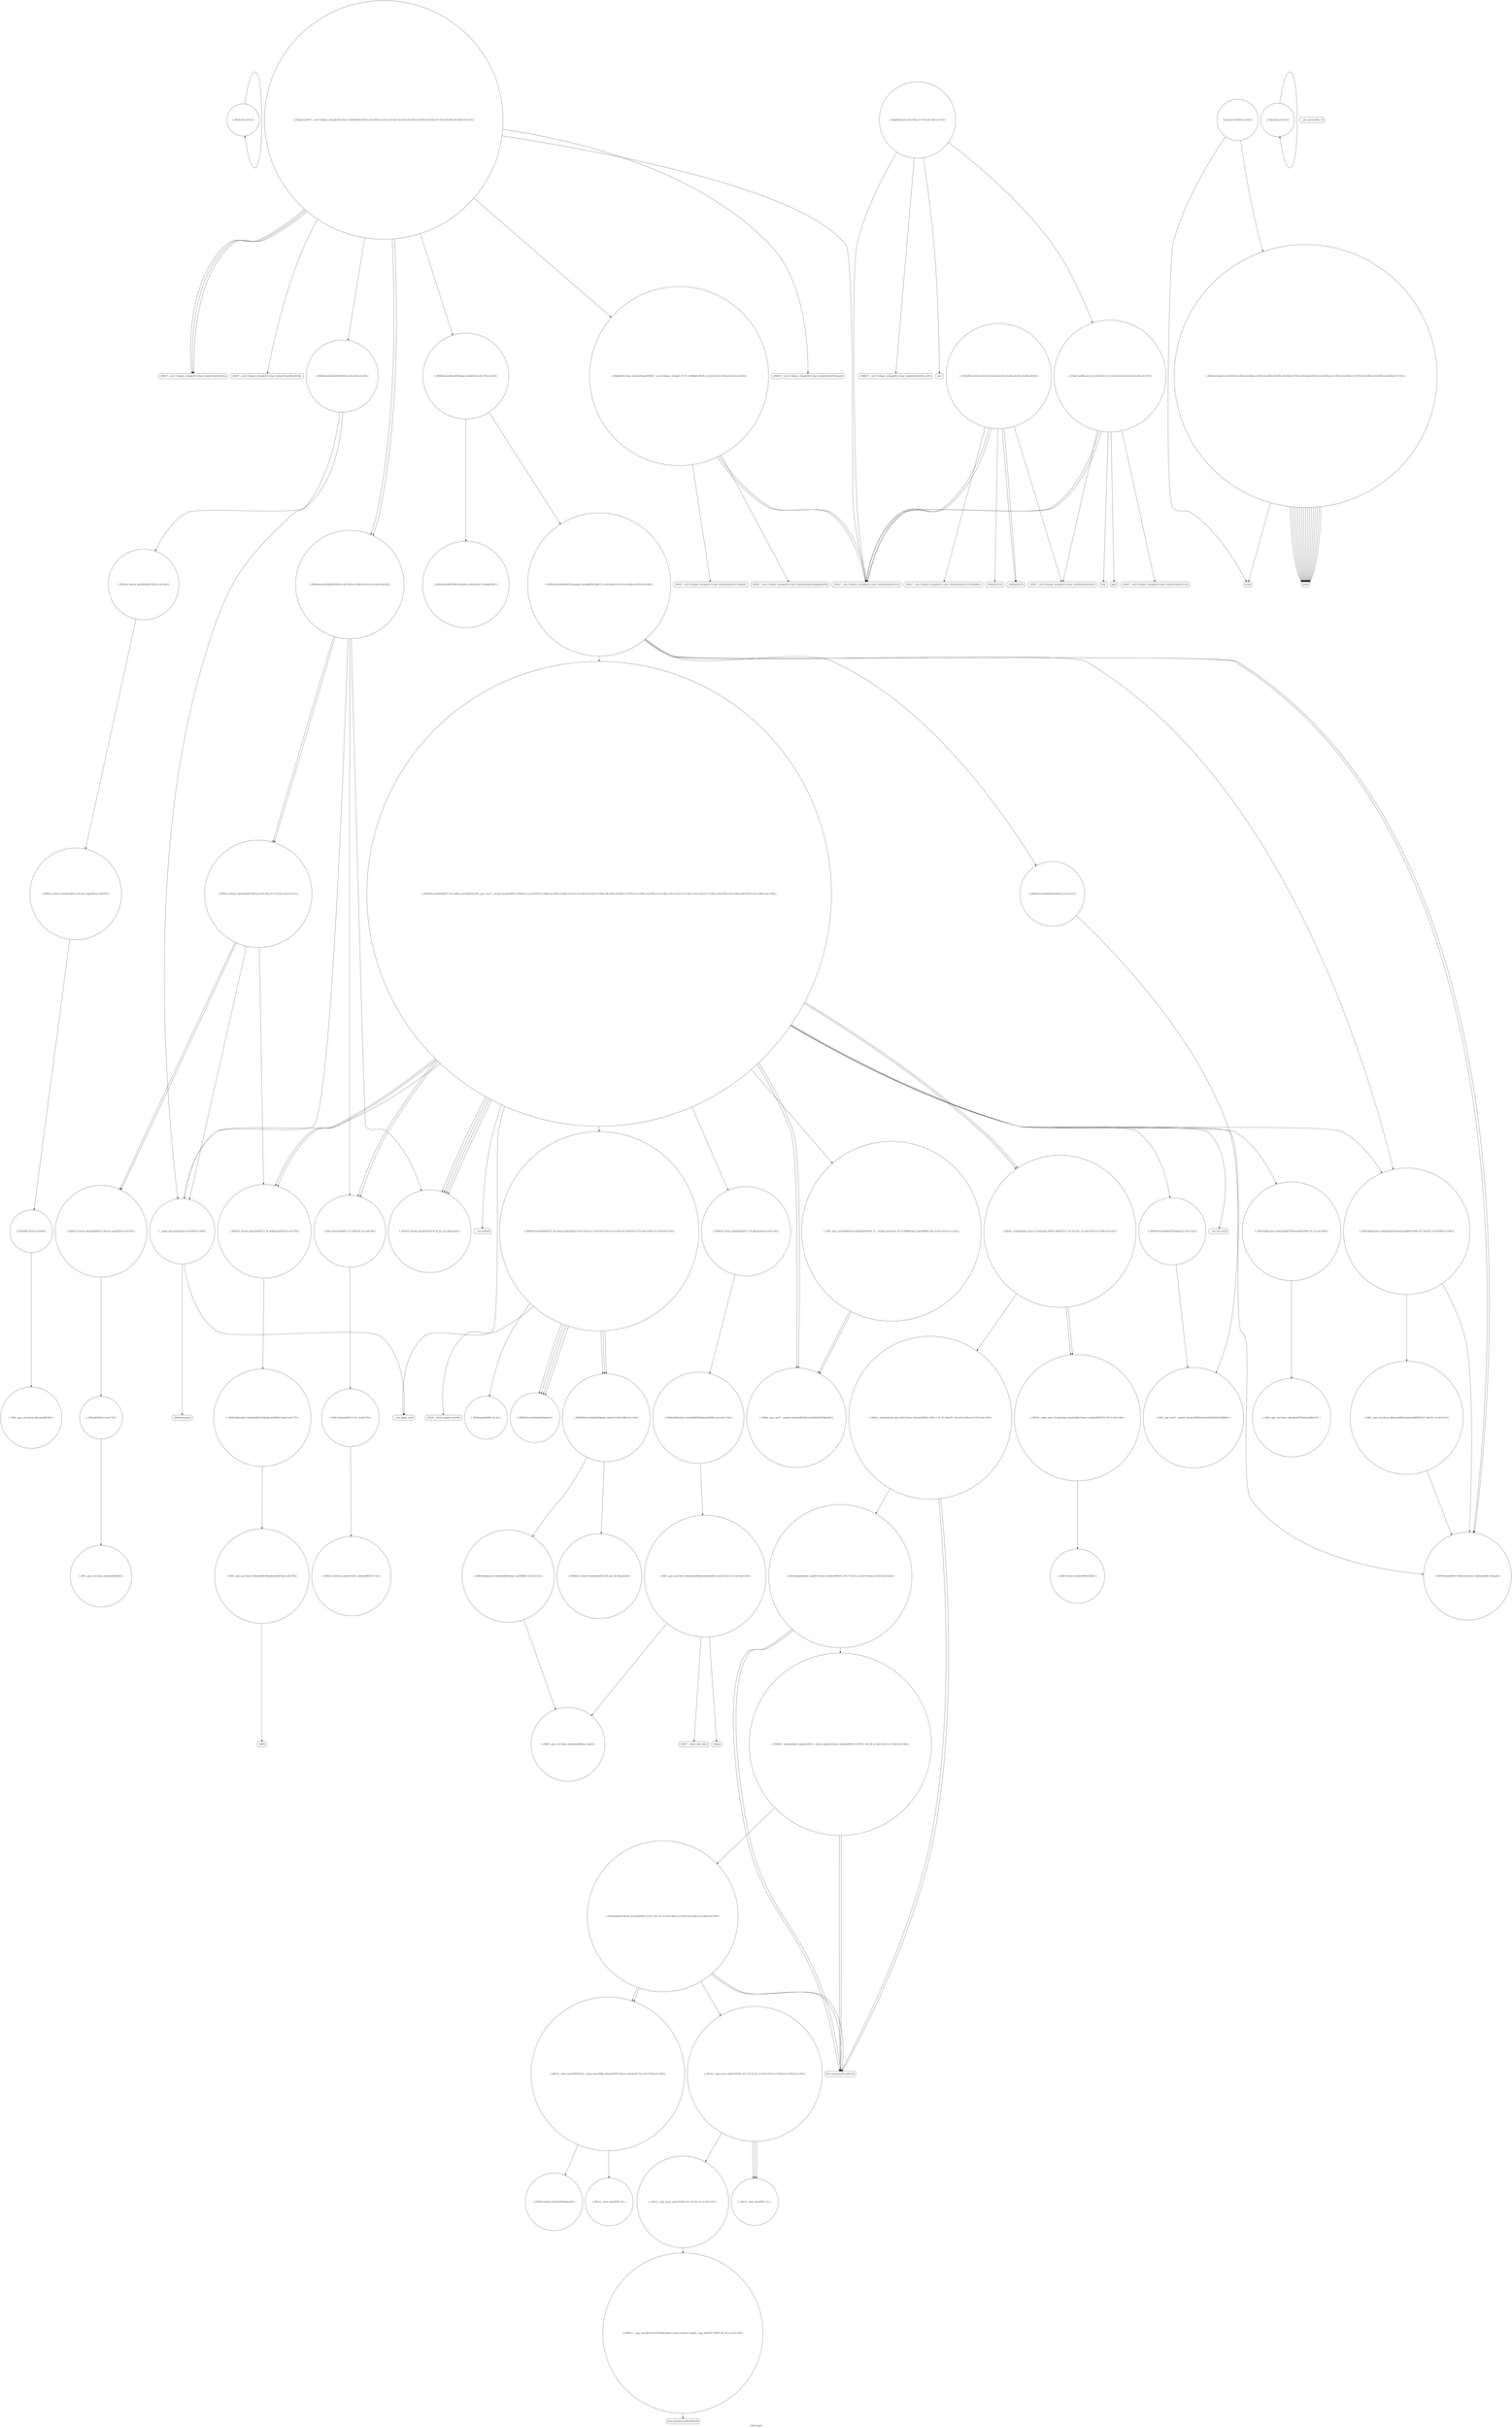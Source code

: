 digraph "Call Graph" {
	label="Call Graph";

	Node0x56511f806d50 [shape=record,shape=circle,label="{_Z4bitcx|{<s0>1}}"];
	Node0x56511f806d50:s0 -> Node0x56511f806d50[color=black];
	Node0x56511f8083d0 [shape=record,shape=circle,label="{_ZN9__gnu_cxx13new_allocatorIiE10deallocateEPim|{<s0>78}}"];
	Node0x56511f8083d0:s0 -> Node0x56511f808450[color=black];
	Node0x56511f80aa70 [shape=record,shape=circle,label="{_ZNKSt13move_iteratorIPiE4baseEv}"];
	Node0x56511f8070d0 [shape=record,shape=Mrecord,label="{_ZNSt7__cxx1112basic_stringIcSt11char_traitsIcESaIcEEpLEc}"];
	Node0x56511f809770 [shape=record,shape=circle,label="{_ZSt7forwardIiEOT_RNSt16remove_referenceIS0_E4typeE}"];
	Node0x56511f807450 [shape=record,shape=Mrecord,label="{atoi}"];
	Node0x56511f809af0 [shape=record,shape=circle,label="{_ZNSt12_Vector_baseIiSaIiEE11_M_allocateEm|{<s0>124}}"];
	Node0x56511f809af0:s0 -> Node0x56511f80a1f0[color=black];
	Node0x56511f8077d0 [shape=record,shape=Mrecord,label="{_ZNSt7__cxx1112basic_stringIcSt11char_traitsIcESaIcEEixEm}"];
	Node0x56511f809e70 [shape=record,shape=circle,label="{_ZNKSt6vectorIiSaIiEE4sizeEv}"];
	Node0x56511f807b50 [shape=record,shape=Mrecord,label="{_ZNSt7__cxx1112basic_stringIcSt11char_traitsIcESaIcEEC1ERKS4_}"];
	Node0x56511f80a1f0 [shape=record,shape=circle,label="{_ZNSt16allocator_traitsISaIiEE8allocateERS0_m|{<s0>132}}"];
	Node0x56511f80a1f0:s0 -> Node0x56511f80a270[color=black];
	Node0x56511f807ed0 [shape=record,shape=circle,label="{_ZNSaIiEC2Ev|{<s0>68}}"];
	Node0x56511f807ed0:s0 -> Node0x56511f807f50[color=black];
	Node0x56511f80a570 [shape=record,shape=Mrecord,label="{llvm.memcpy.p0i8.p0i8.i64}"];
	Node0x56511f808250 [shape=record,shape=circle,label="{_ZNSt12_Vector_baseIiSaIiEE13_M_deallocateEPim|{<s0>75}}"];
	Node0x56511f808250:s0 -> Node0x56511f808350[color=black];
	Node0x56511f80a8f0 [shape=record,shape=circle,label="{_ZNSt11__copy_moveILb1ELb1ESt26random_access_iterator_tagE8__copy_mIiEEPT_PKS3_S6_S4_|{<s0>158}}"];
	Node0x56511f80a8f0:s0 -> Node0x56511f80a970[color=black];
	Node0x56511f806f50 [shape=record,shape=Mrecord,label="{_ZNSt7__cxx1112basic_stringIcSt11char_traitsIcESaIcEEC1EPKcRKS3_}"];
	Node0x56511f8095f0 [shape=record,shape=circle,label="{_ZNSt6vectorIiSaIiEE12emplace_backIJiEEEvDpOT_|{<s0>80|<s1>81|<s2>82|<s3>83|<s4>84}}"];
	Node0x56511f8095f0:s0 -> Node0x56511f809770[color=black];
	Node0x56511f8095f0:s1 -> Node0x56511f8096f0[color=black];
	Node0x56511f8095f0:s2 -> Node0x56511f809870[color=black];
	Node0x56511f8095f0:s3 -> Node0x56511f809770[color=black];
	Node0x56511f8095f0:s4 -> Node0x56511f8097f0[color=black];
	Node0x56511f8072d0 [shape=record,shape=Mrecord,label="{feof}"];
	Node0x56511f809970 [shape=record,shape=circle,label="{_ZNKSt6vectorIiSaIiEE12_M_check_lenEmPKc|{<s0>112|<s1>113|<s2>114|<s3>115|<s4>116|<s5>117|<s6>118|<s7>119|<s8>120}}"];
	Node0x56511f809970:s0 -> Node0x56511f809df0[color=black];
	Node0x56511f809970:s1 -> Node0x56511f809e70[color=black];
	Node0x56511f809970:s2 -> Node0x56511f809ef0[color=black];
	Node0x56511f809970:s3 -> Node0x56511f809e70[color=black];
	Node0x56511f809970:s4 -> Node0x56511f809e70[color=black];
	Node0x56511f809970:s5 -> Node0x56511f809f70[color=black];
	Node0x56511f809970:s6 -> Node0x56511f809e70[color=black];
	Node0x56511f809970:s7 -> Node0x56511f809df0[color=black];
	Node0x56511f809970:s8 -> Node0x56511f809df0[color=black];
	Node0x56511f807650 [shape=record,shape=Mrecord,label="{_ZNSt7__cxx1112basic_stringIcSt11char_traitsIcESaIcEEaSEOS4_}"];
	Node0x56511f809cf0 [shape=record,shape=Mrecord,label="{__cxa_rethrow}"];
	Node0x56511f8079d0 [shape=record,shape=Mrecord,label="{scanf}"];
	Node0x56511f80a070 [shape=record,shape=circle,label="{_ZNKSt12_Vector_baseIiSaIiEE19_M_get_Tp_allocatorEv}"];
	Node0x56511f807d50 [shape=record,shape=Mrecord,label="{__cxa_begin_catch}"];
	Node0x56511f80a3f0 [shape=record,shape=circle,label="{_ZSt22__uninitialized_copy_aISt13move_iteratorIPiES1_iET0_T_S4_S3_RSaIT1_E|{<s0>136|<s1>137|<s2>138}}"];
	Node0x56511f80a3f0:s0 -> Node0x56511f80a570[color=black];
	Node0x56511f80a3f0:s1 -> Node0x56511f80a570[color=black];
	Node0x56511f80a3f0:s2 -> Node0x56511f80a4f0[color=black];
	Node0x56511f8080d0 [shape=record,shape=circle,label="{_ZNSt12_Vector_baseIiSaIiEED2Ev|{<s0>70|<s1>71|<s2>72|<s3>73}}"];
	Node0x56511f8080d0:s0 -> Node0x56511f808250[color=black];
	Node0x56511f8080d0:s1 -> Node0x56511f8082d0[color=black];
	Node0x56511f8080d0:s2 -> Node0x56511f8082d0[color=black];
	Node0x56511f8080d0:s3 -> Node0x56511f807cd0[color=black];
	Node0x56511f80a770 [shape=record,shape=circle,label="{_ZSt12__miter_baseIPiEDTcl12__miter_basecldtfp_4baseEEESt13move_iteratorIT_E|{<s0>155|<s1>156}}"];
	Node0x56511f80a770:s0 -> Node0x56511f80aa70[color=black];
	Node0x56511f80a770:s1 -> Node0x56511f80a9f0[color=black];
	Node0x56511f806dd0 [shape=record,shape=circle,label="{_Z3gcdxx|{<s0>2}}"];
	Node0x56511f806dd0:s0 -> Node0x56511f806dd0[color=black];
	Node0x56511f808450 [shape=record,shape=Mrecord,label="{_ZdlPv}"];
	Node0x56511f80aaf0 [shape=record,shape=circle,label="{_ZNSt13move_iteratorIPiEC2ES0_}"];
	Node0x56511f807150 [shape=record,shape=Mrecord,label="{_ZNSt7__cxx1112basic_stringIcSt11char_traitsIcESaIcEED1Ev}"];
	Node0x56511f8097f0 [shape=record,shape=circle,label="{_ZNSt6vectorIiSaIiEE17_M_realloc_insertIJiEEEvN9__gnu_cxx17__normal_iteratorIPiS1_EEDpOT_|{<s0>87|<s1>88|<s2>89|<s3>90|<s4>91|<s5>92|<s6>93|<s7>94|<s8>95|<s9>96|<s10>97|<s11>98|<s12>99|<s13>100|<s14>101|<s15>102|<s16>103|<s17>104|<s18>105|<s19>106|<s20>107|<s21>108|<s22>109}}"];
	Node0x56511f8097f0:s0 -> Node0x56511f809970[color=black];
	Node0x56511f8097f0:s1 -> Node0x56511f809a70[color=black];
	Node0x56511f8097f0:s2 -> Node0x56511f8099f0[color=black];
	Node0x56511f8097f0:s3 -> Node0x56511f809af0[color=black];
	Node0x56511f8097f0:s4 -> Node0x56511f809770[color=black];
	Node0x56511f8097f0:s5 -> Node0x56511f8096f0[color=black];
	Node0x56511f8097f0:s6 -> Node0x56511f809bf0[color=black];
	Node0x56511f8097f0:s7 -> Node0x56511f808050[color=black];
	Node0x56511f8097f0:s8 -> Node0x56511f809b70[color=black];
	Node0x56511f8097f0:s9 -> Node0x56511f809bf0[color=black];
	Node0x56511f8097f0:s10 -> Node0x56511f808050[color=black];
	Node0x56511f8097f0:s11 -> Node0x56511f809b70[color=black];
	Node0x56511f8097f0:s12 -> Node0x56511f807d50[color=black];
	Node0x56511f8097f0:s13 -> Node0x56511f809c70[color=black];
	Node0x56511f8097f0:s14 -> Node0x56511f809d70[color=black];
	Node0x56511f8097f0:s15 -> Node0x56511f808050[color=black];
	Node0x56511f8097f0:s16 -> Node0x56511f807fd0[color=black];
	Node0x56511f8097f0:s17 -> Node0x56511f808250[color=black];
	Node0x56511f8097f0:s18 -> Node0x56511f809cf0[color=black];
	Node0x56511f8097f0:s19 -> Node0x56511f808050[color=black];
	Node0x56511f8097f0:s20 -> Node0x56511f807fd0[color=black];
	Node0x56511f8097f0:s21 -> Node0x56511f808250[color=black];
	Node0x56511f8097f0:s22 -> Node0x56511f807cd0[color=black];
	Node0x56511f8074d0 [shape=record,shape=Mrecord,label="{_ZNKSt7__cxx1112basic_stringIcSt11char_traitsIcESaIcEE5c_strEv}"];
	Node0x56511f809b70 [shape=record,shape=circle,label="{_ZSt34__uninitialized_move_if_noexcept_aIPiS0_SaIiEET0_T_S3_S2_RT1_|{<s0>125|<s1>126|<s2>127}}"];
	Node0x56511f809b70:s0 -> Node0x56511f80a470[color=black];
	Node0x56511f809b70:s1 -> Node0x56511f80a470[color=black];
	Node0x56511f809b70:s2 -> Node0x56511f80a3f0[color=black];
	Node0x56511f807850 [shape=record,shape=circle,label="{_ZNSt6vectorIiSaIiEE9push_backEOi|{<s0>37|<s1>38}}"];
	Node0x56511f807850:s0 -> Node0x56511f809670[color=black];
	Node0x56511f807850:s1 -> Node0x56511f8095f0[color=black];
	Node0x56511f809ef0 [shape=record,shape=Mrecord,label="{_ZSt20__throw_length_errorPKc}"];
	Node0x56511f807bd0 [shape=record,shape=Mrecord,label="{_ZNSt7__cxx1112basic_stringIcSt11char_traitsIcESaIcEE6appendEPKc}"];
	Node0x56511f80a270 [shape=record,shape=circle,label="{_ZN9__gnu_cxx13new_allocatorIiE8allocateEmPKv|{<s0>133|<s1>134|<s2>135}}"];
	Node0x56511f80a270:s0 -> Node0x56511f80a0f0[color=black];
	Node0x56511f80a270:s1 -> Node0x56511f80a2f0[color=black];
	Node0x56511f80a270:s2 -> Node0x56511f80a370[color=black];
	Node0x56511f807f50 [shape=record,shape=circle,label="{_ZN9__gnu_cxx13new_allocatorIiEC2Ev}"];
	Node0x56511f80a5f0 [shape=record,shape=circle,label="{_ZNSt20__uninitialized_copyILb1EE13__uninit_copyISt13move_iteratorIPiES3_EET0_T_S6_S5_|{<s0>143|<s1>144|<s2>145}}"];
	Node0x56511f80a5f0:s0 -> Node0x56511f80a570[color=black];
	Node0x56511f80a5f0:s1 -> Node0x56511f80a570[color=black];
	Node0x56511f80a5f0:s2 -> Node0x56511f80a670[color=black];
	Node0x56511f8082d0 [shape=record,shape=circle,label="{_ZNSt12_Vector_baseIiSaIiEE12_Vector_implD2Ev|{<s0>76}}"];
	Node0x56511f8082d0:s0 -> Node0x56511f8084d0[color=black];
	Node0x56511f80a970 [shape=record,shape=Mrecord,label="{llvm.memmove.p0i8.p0i8.i64}"];
	Node0x56511f806fd0 [shape=record,shape=Mrecord,label="{__gxx_personality_v0}"];
	Node0x56511f809670 [shape=record,shape=circle,label="{_ZSt4moveIRiEONSt16remove_referenceIT_E4typeEOS2_}"];
	Node0x56511f807350 [shape=record,shape=Mrecord,label="{fgetc}"];
	Node0x56511f8099f0 [shape=record,shape=circle,label="{_ZN9__gnu_cxxmiIPiSt6vectorIiSaIiEEEENS_17__normal_iteratorIT_T0_E15difference_typeERKS8_SB_|{<s0>121|<s1>122}}"];
	Node0x56511f8099f0:s0 -> Node0x56511f809bf0[color=black];
	Node0x56511f8099f0:s1 -> Node0x56511f809bf0[color=black];
	Node0x56511f8076d0 [shape=record,shape=circle,label="{_ZNSt6vectorIiSaIiEEC2Ev|{<s0>35|<s1>36}}"];
	Node0x56511f8076d0:s0 -> Node0x56511f807c50[color=black];
	Node0x56511f8076d0:s1 -> Node0x56511f807cd0[color=black];
	Node0x56511f809d70 [shape=record,shape=Mrecord,label="{__cxa_end_catch}"];
	Node0x56511f807a50 [shape=record,shape=Mrecord,label="{printf}"];
	Node0x56511f80a0f0 [shape=record,shape=circle,label="{_ZNK9__gnu_cxx13new_allocatorIiE8max_sizeEv}"];
	Node0x56511f807dd0 [shape=record,shape=Mrecord,label="{_ZSt9terminatev}"];
	Node0x56511f80a470 [shape=record,shape=circle,label="{_ZSt32__make_move_if_noexcept_iteratorIiSt13move_iteratorIPiEET0_PT_|{<s0>139}}"];
	Node0x56511f80a470:s0 -> Node0x56511f80aaf0[color=black];
	Node0x56511f808150 [shape=record,shape=circle,label="{_ZSt8_DestroyIPiEvT_S1_|{<s0>74}}"];
	Node0x56511f808150:s0 -> Node0x56511f8081d0[color=black];
	Node0x56511f80a7f0 [shape=record,shape=circle,label="{_ZSt13__copy_move_aILb1EPiS0_ET1_T0_S2_S1_|{<s0>157}}"];
	Node0x56511f80a7f0:s0 -> Node0x56511f80a8f0[color=black];
	Node0x56511f806e50 [shape=record,shape=circle,label="{_Z3ctsB5cxx11c|{<s0>3|<s1>4|<s2>5|<s3>6|<s4>7|<s5>8|<s6>9}}"];
	Node0x56511f806e50:s0 -> Node0x56511f806ed0[color=black];
	Node0x56511f806e50:s1 -> Node0x56511f806f50[color=black];
	Node0x56511f806e50:s2 -> Node0x56511f807050[color=black];
	Node0x56511f806e50:s3 -> Node0x56511f8070d0[color=black];
	Node0x56511f806e50:s4 -> Node0x56511f807050[color=black];
	Node0x56511f806e50:s5 -> Node0x56511f807150[color=black];
	Node0x56511f806e50:s6 -> Node0x56511f807150[color=black];
	Node0x56511f8084d0 [shape=record,shape=circle,label="{_ZNSaIiED2Ev|{<s0>79}}"];
	Node0x56511f8084d0:s0 -> Node0x56511f809570[color=black];
	Node0x56511f80ab70 [shape=record,shape=circle,label="{_ZN9__gnu_cxx13new_allocatorIiE7destroyIiEEvPT_}"];
	Node0x56511f8071d0 [shape=record,shape=circle,label="{_Z7getLineB5cxx11v|{<s0>10|<s1>11|<s2>12|<s3>13|<s4>14|<s5>15}}"];
	Node0x56511f8071d0:s0 -> Node0x56511f807250[color=black];
	Node0x56511f8071d0:s1 -> Node0x56511f8072d0[color=black];
	Node0x56511f8071d0:s2 -> Node0x56511f807350[color=black];
	Node0x56511f8071d0:s3 -> Node0x56511f807150[color=black];
	Node0x56511f8071d0:s4 -> Node0x56511f8070d0[color=black];
	Node0x56511f8071d0:s5 -> Node0x56511f807150[color=black];
	Node0x56511f809870 [shape=record,shape=circle,label="{_ZNSt6vectorIiSaIiEE3endEv|{<s0>110}}"];
	Node0x56511f809870:s0 -> Node0x56511f80a170[color=black];
	Node0x56511f807550 [shape=record,shape=circle,label="{_Z7parseviNSt7__cxx1112basic_stringIcSt11char_traitsIcESaIcEEE|{<s0>20|<s1>21|<s2>22|<s3>23|<s4>24|<s5>25|<s6>26|<s7>27|<s8>28|<s9>29|<s10>30}}"];
	Node0x56511f807550:s0 -> Node0x56511f8075d0[color=black];
	Node0x56511f807550:s1 -> Node0x56511f807650[color=black];
	Node0x56511f807550:s2 -> Node0x56511f807150[color=black];
	Node0x56511f807550:s3 -> Node0x56511f8076d0[color=black];
	Node0x56511f807550:s4 -> Node0x56511f807750[color=black];
	Node0x56511f807550:s5 -> Node0x56511f8077d0[color=black];
	Node0x56511f807550:s6 -> Node0x56511f807850[color=black];
	Node0x56511f807550:s7 -> Node0x56511f8078d0[color=black];
	Node0x56511f807550:s8 -> Node0x56511f8077d0[color=black];
	Node0x56511f807550:s9 -> Node0x56511f8077d0[color=black];
	Node0x56511f807550:s10 -> Node0x56511f8078d0[color=black];
	Node0x56511f809bf0 [shape=record,shape=circle,label="{_ZNK9__gnu_cxx17__normal_iteratorIPiSt6vectorIiSaIiEEE4baseEv}"];
	Node0x56511f8078d0 [shape=record,shape=circle,label="{_ZNSt6vectorIiSaIiEED2Ev|{<s0>39|<s1>40|<s2>41|<s3>42|<s4>43}}"];
	Node0x56511f8078d0:s0 -> Node0x56511f808050[color=black];
	Node0x56511f8078d0:s1 -> Node0x56511f807fd0[color=black];
	Node0x56511f8078d0:s2 -> Node0x56511f8080d0[color=black];
	Node0x56511f8078d0:s3 -> Node0x56511f8080d0[color=black];
	Node0x56511f8078d0:s4 -> Node0x56511f807cd0[color=black];
	Node0x56511f809f70 [shape=record,shape=circle,label="{_ZSt3maxImERKT_S2_S2_}"];
	Node0x56511f807c50 [shape=record,shape=circle,label="{_ZNSt12_Vector_baseIiSaIiEEC2Ev|{<s0>64}}"];
	Node0x56511f807c50:s0 -> Node0x56511f807e50[color=black];
	Node0x56511f80a2f0 [shape=record,shape=Mrecord,label="{_ZSt17__throw_bad_allocv}"];
	Node0x56511f807fd0 [shape=record,shape=circle,label="{_ZSt8_DestroyIPiiEvT_S1_RSaIT0_E|{<s0>69}}"];
	Node0x56511f807fd0:s0 -> Node0x56511f808150[color=black];
	Node0x56511f80a670 [shape=record,shape=circle,label="{_ZSt4copyISt13move_iteratorIPiES1_ET0_T_S4_S3_|{<s0>146|<s1>147|<s2>148|<s3>149|<s4>150}}"];
	Node0x56511f80a670:s0 -> Node0x56511f80a570[color=black];
	Node0x56511f80a670:s1 -> Node0x56511f80a770[color=black];
	Node0x56511f80a670:s2 -> Node0x56511f80a570[color=black];
	Node0x56511f80a670:s3 -> Node0x56511f80a770[color=black];
	Node0x56511f80a670:s4 -> Node0x56511f80a6f0[color=black];
	Node0x56511f808350 [shape=record,shape=circle,label="{_ZNSt16allocator_traitsISaIiEE10deallocateERS0_Pim|{<s0>77}}"];
	Node0x56511f808350:s0 -> Node0x56511f8083d0[color=black];
	Node0x56511f80a9f0 [shape=record,shape=circle,label="{_ZSt12__miter_baseIPiET_S1_}"];
	Node0x56511f807050 [shape=record,shape=Mrecord,label="{_ZNSaIcED1Ev}"];
	Node0x56511f8096f0 [shape=record,shape=circle,label="{_ZNSt16allocator_traitsISaIiEE9constructIiJiEEEvRS0_PT_DpOT0_|{<s0>85|<s1>86}}"];
	Node0x56511f8096f0:s0 -> Node0x56511f809770[color=black];
	Node0x56511f8096f0:s1 -> Node0x56511f8098f0[color=black];
	Node0x56511f8073d0 [shape=record,shape=circle,label="{_Z6getNumv|{<s0>16|<s1>17|<s2>18|<s3>19}}"];
	Node0x56511f8073d0:s0 -> Node0x56511f8071d0[color=black];
	Node0x56511f8073d0:s1 -> Node0x56511f8074d0[color=black];
	Node0x56511f8073d0:s2 -> Node0x56511f807450[color=black];
	Node0x56511f8073d0:s3 -> Node0x56511f807150[color=black];
	Node0x56511f809a70 [shape=record,shape=circle,label="{_ZNSt6vectorIiSaIiEE5beginEv|{<s0>123}}"];
	Node0x56511f809a70:s0 -> Node0x56511f80a170[color=black];
	Node0x56511f807750 [shape=record,shape=Mrecord,label="{_ZNKSt7__cxx1112basic_stringIcSt11char_traitsIcESaIcEE4sizeEv}"];
	Node0x56511f809df0 [shape=record,shape=circle,label="{_ZNKSt6vectorIiSaIiEE8max_sizeEv|{<s0>129|<s1>130}}"];
	Node0x56511f809df0:s0 -> Node0x56511f80a070[color=black];
	Node0x56511f809df0:s1 -> Node0x56511f809ff0[color=black];
	Node0x56511f807ad0 [shape=record,shape=circle,label="{main|{<s0>62|<s1>63}}"];
	Node0x56511f807ad0:s0 -> Node0x56511f8079d0[color=black];
	Node0x56511f807ad0:s1 -> Node0x56511f807950[color=black];
	Node0x56511f80a170 [shape=record,shape=circle,label="{_ZN9__gnu_cxx17__normal_iteratorIPiSt6vectorIiSaIiEEEC2ERKS1_}"];
	Node0x56511f807e50 [shape=record,shape=circle,label="{_ZNSt12_Vector_baseIiSaIiEE12_Vector_implC2Ev|{<s0>67}}"];
	Node0x56511f807e50:s0 -> Node0x56511f807ed0[color=black];
	Node0x56511f80a4f0 [shape=record,shape=circle,label="{_ZSt18uninitialized_copyISt13move_iteratorIPiES1_ET0_T_S4_S3_|{<s0>140|<s1>141|<s2>142}}"];
	Node0x56511f80a4f0:s0 -> Node0x56511f80a570[color=black];
	Node0x56511f80a4f0:s1 -> Node0x56511f80a570[color=black];
	Node0x56511f80a4f0:s2 -> Node0x56511f80a5f0[color=black];
	Node0x56511f8081d0 [shape=record,shape=circle,label="{_ZNSt12_Destroy_auxILb1EE9__destroyIPiEEvT_S3_}"];
	Node0x56511f80a870 [shape=record,shape=circle,label="{_ZSt12__niter_baseIPiET_S1_}"];
	Node0x56511f806ed0 [shape=record,shape=Mrecord,label="{_ZNSaIcEC1Ev}"];
	Node0x56511f809570 [shape=record,shape=circle,label="{_ZN9__gnu_cxx13new_allocatorIiED2Ev}"];
	Node0x56511f807250 [shape=record,shape=Mrecord,label="{_ZNSt7__cxx1112basic_stringIcSt11char_traitsIcESaIcEEC1Ev}"];
	Node0x56511f8098f0 [shape=record,shape=circle,label="{_ZN9__gnu_cxx13new_allocatorIiE9constructIiJiEEEvPT_DpOT0_|{<s0>111}}"];
	Node0x56511f8098f0:s0 -> Node0x56511f809770[color=black];
	Node0x56511f8075d0 [shape=record,shape=circle,label="{_ZStplIcSt11char_traitsIcESaIcEENSt7__cxx1112basic_stringIT_T0_T1_EERKS8_PKS5_|{<s0>31|<s1>32|<s2>33|<s3>34}}"];
	Node0x56511f8075d0:s0 -> Node0x56511f807b50[color=black];
	Node0x56511f8075d0:s1 -> Node0x56511f807bd0[color=black];
	Node0x56511f8075d0:s2 -> Node0x56511f807150[color=black];
	Node0x56511f8075d0:s3 -> Node0x56511f807150[color=black];
	Node0x56511f809c70 [shape=record,shape=circle,label="{_ZNSt16allocator_traitsISaIiEE7destroyIiEEvRS0_PT_|{<s0>128}}"];
	Node0x56511f809c70:s0 -> Node0x56511f80ab70[color=black];
	Node0x56511f807950 [shape=record,shape=circle,label="{_Z9solveCasev|{<s0>44|<s1>45|<s2>46|<s3>47|<s4>48|<s5>49|<s6>50|<s7>51|<s8>52|<s9>53|<s10>54|<s11>55|<s12>56|<s13>57|<s14>58|<s15>59|<s16>60|<s17>61}}"];
	Node0x56511f807950:s0 -> Node0x56511f8079d0[color=black];
	Node0x56511f807950:s1 -> Node0x56511f807a50[color=black];
	Node0x56511f807950:s2 -> Node0x56511f807a50[color=black];
	Node0x56511f807950:s3 -> Node0x56511f807a50[color=black];
	Node0x56511f807950:s4 -> Node0x56511f807a50[color=black];
	Node0x56511f807950:s5 -> Node0x56511f807a50[color=black];
	Node0x56511f807950:s6 -> Node0x56511f807a50[color=black];
	Node0x56511f807950:s7 -> Node0x56511f807a50[color=black];
	Node0x56511f807950:s8 -> Node0x56511f807a50[color=black];
	Node0x56511f807950:s9 -> Node0x56511f807a50[color=black];
	Node0x56511f807950:s10 -> Node0x56511f807a50[color=black];
	Node0x56511f807950:s11 -> Node0x56511f807a50[color=black];
	Node0x56511f807950:s12 -> Node0x56511f807a50[color=black];
	Node0x56511f807950:s13 -> Node0x56511f807a50[color=black];
	Node0x56511f807950:s14 -> Node0x56511f807a50[color=black];
	Node0x56511f807950:s15 -> Node0x56511f807a50[color=black];
	Node0x56511f807950:s16 -> Node0x56511f807a50[color=black];
	Node0x56511f807950:s17 -> Node0x56511f807a50[color=black];
	Node0x56511f809ff0 [shape=record,shape=circle,label="{_ZNSt16allocator_traitsISaIiEE8max_sizeERKS0_|{<s0>131}}"];
	Node0x56511f809ff0:s0 -> Node0x56511f80a0f0[color=black];
	Node0x56511f807cd0 [shape=record,shape=circle,label="{__clang_call_terminate|{<s0>65|<s1>66}}"];
	Node0x56511f807cd0:s0 -> Node0x56511f807d50[color=black];
	Node0x56511f807cd0:s1 -> Node0x56511f807dd0[color=black];
	Node0x56511f80a370 [shape=record,shape=Mrecord,label="{_Znwm}"];
	Node0x56511f808050 [shape=record,shape=circle,label="{_ZNSt12_Vector_baseIiSaIiEE19_M_get_Tp_allocatorEv}"];
	Node0x56511f80a6f0 [shape=record,shape=circle,label="{_ZSt14__copy_move_a2ILb1EPiS0_ET1_T0_S2_S1_|{<s0>151|<s1>152|<s2>153|<s3>154}}"];
	Node0x56511f80a6f0:s0 -> Node0x56511f80a870[color=black];
	Node0x56511f80a6f0:s1 -> Node0x56511f80a870[color=black];
	Node0x56511f80a6f0:s2 -> Node0x56511f80a870[color=black];
	Node0x56511f80a6f0:s3 -> Node0x56511f80a7f0[color=black];
}
